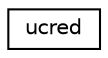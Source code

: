 digraph "Graphical Class Hierarchy"
{
 // LATEX_PDF_SIZE
  edge [fontname="Helvetica",fontsize="10",labelfontname="Helvetica",labelfontsize="10"];
  node [fontname="Helvetica",fontsize="10",shape=record];
  rankdir="LR";
  Node0 [label="ucred",height=0.2,width=0.4,color="black", fillcolor="white", style="filled",URL="$structucred.html",tooltip=" "];
}
